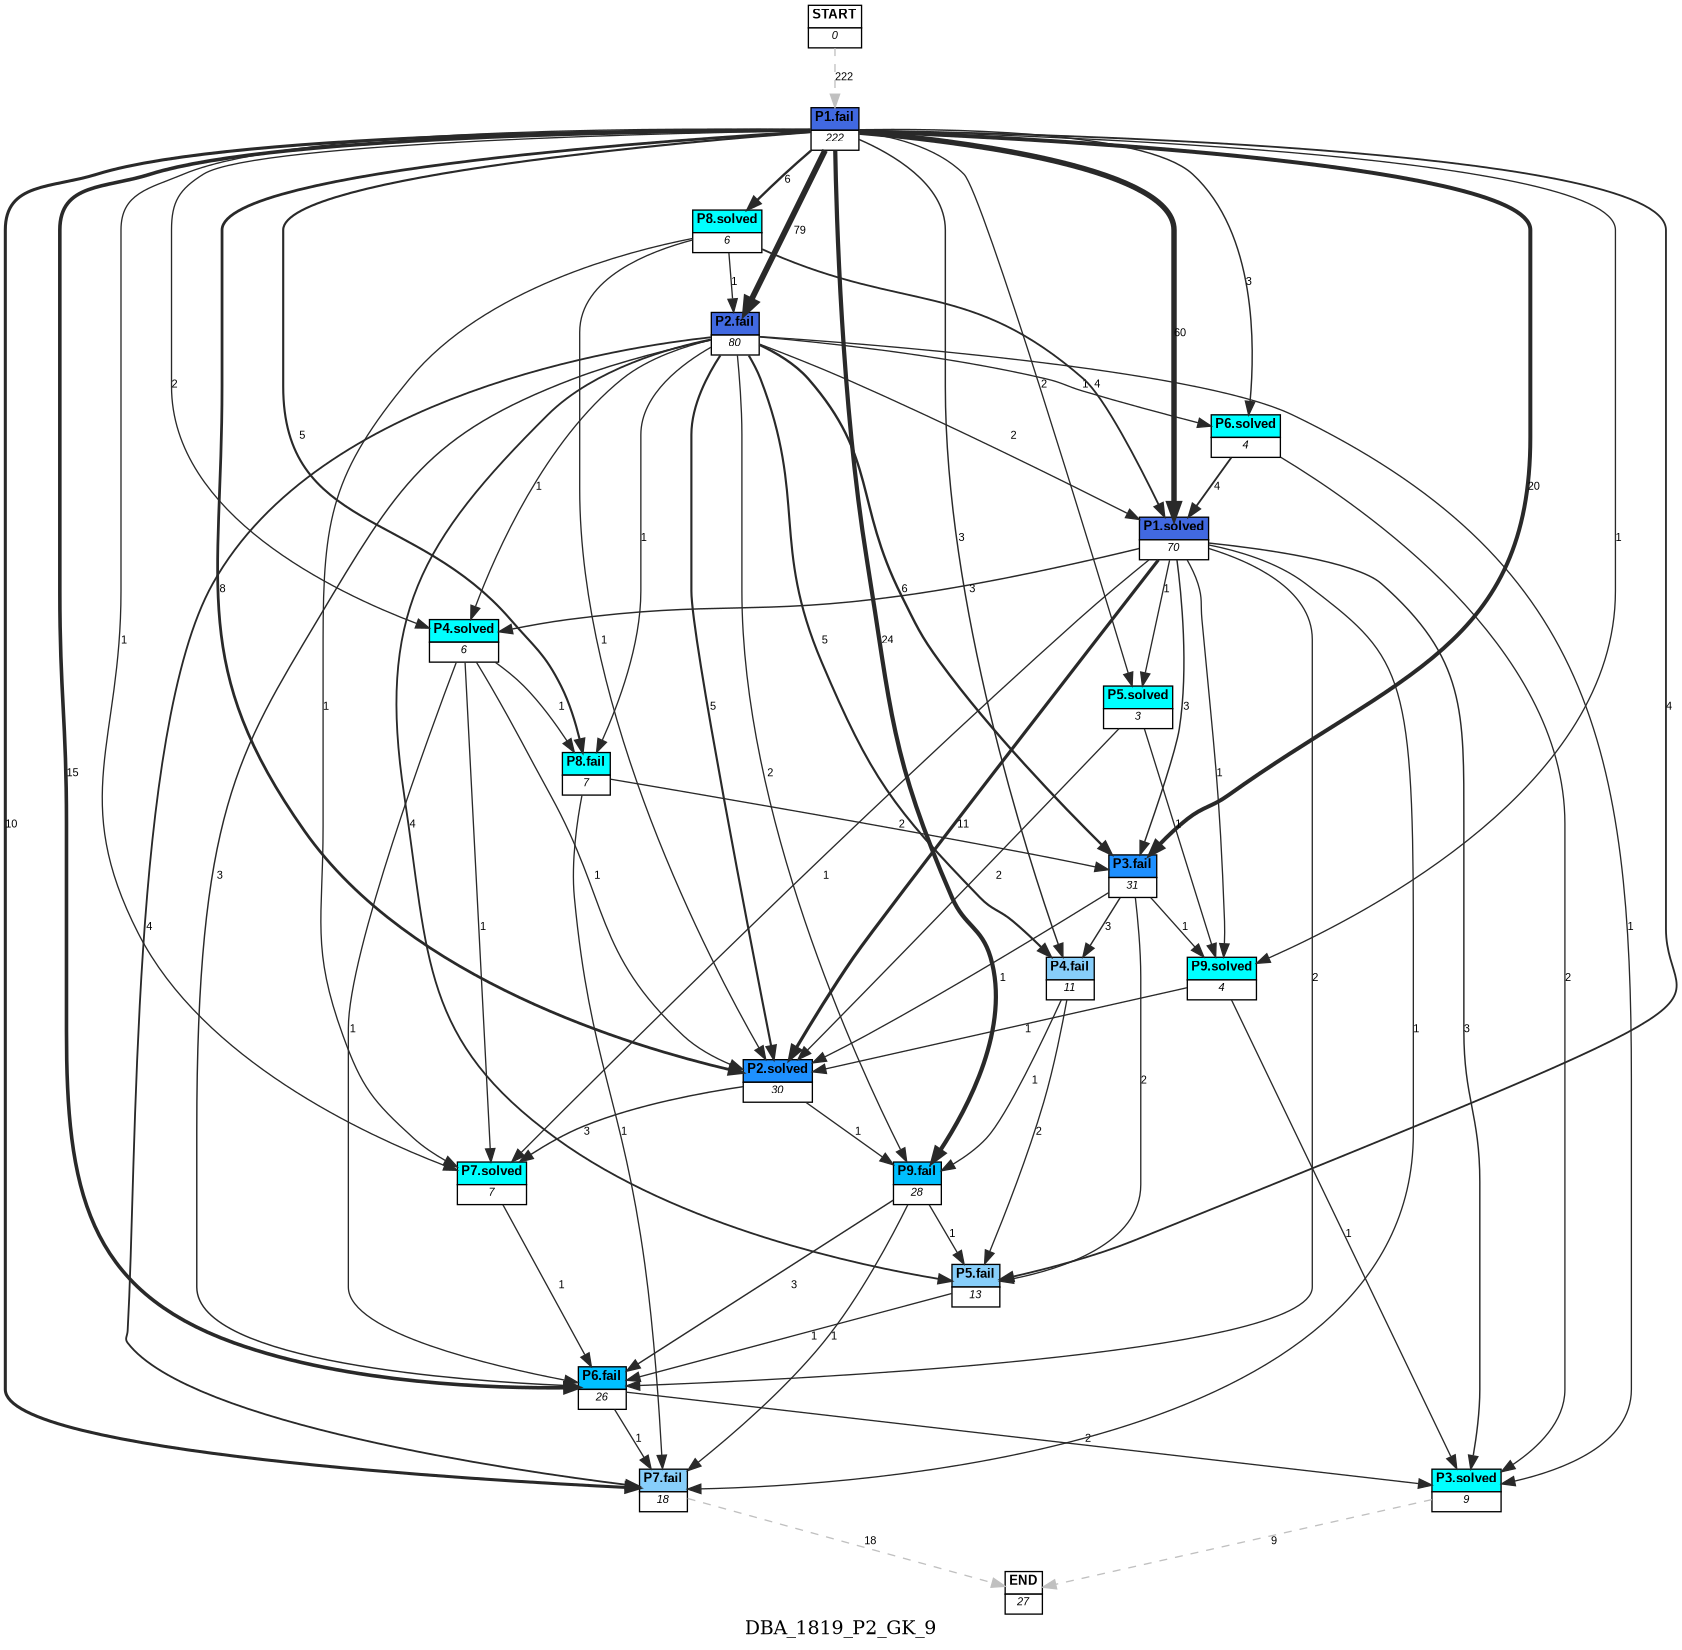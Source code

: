 digraph DBA_1819_P2_GK_9 {
	label=DBA_1819_P2_GK_9;
	dpi = 150
	size="16,11!";
	margin = 0;
"START" [shape=plain, label=<<table border="0" cellborder="1" cellspacing="0"><tr><td bgcolor="white"><FONT face="Arial" POINT-SIZE="10"><b>START</b></FONT></td></tr><tr><td bgcolor="white"><FONT face="Arial" POINT-SIZE="8"><i>0</i></FONT></td></tr></table>>]

"P1.fail" [shape=plain, label=<<table border="0" cellborder="1" cellspacing="0"><tr><td bgcolor="royalblue"><FONT face="Arial" POINT-SIZE="10"><b>P1.fail</b></FONT></td></tr><tr><td bgcolor="white"><FONT face="Arial" POINT-SIZE="8"><i>222</i></FONT></td></tr></table>>]

"P2.fail" [shape=plain, label=<<table border="0" cellborder="1" cellspacing="0"><tr><td bgcolor="royalblue"><FONT face="Arial" POINT-SIZE="10"><b>P2.fail</b></FONT></td></tr><tr><td bgcolor="white"><FONT face="Arial" POINT-SIZE="8"><i>80</i></FONT></td></tr></table>>]

"P9.fail" [shape=plain, label=<<table border="0" cellborder="1" cellspacing="0"><tr><td bgcolor="deepskyblue"><FONT face="Arial" POINT-SIZE="10"><b>P9.fail</b></FONT></td></tr><tr><td bgcolor="white"><FONT face="Arial" POINT-SIZE="8"><i>28</i></FONT></td></tr></table>>]

"P3.fail" [shape=plain, label=<<table border="0" cellborder="1" cellspacing="0"><tr><td bgcolor="dodgerblue"><FONT face="Arial" POINT-SIZE="10"><b>P3.fail</b></FONT></td></tr><tr><td bgcolor="white"><FONT face="Arial" POINT-SIZE="8"><i>31</i></FONT></td></tr></table>>]

"P4.fail" [shape=plain, label=<<table border="0" cellborder="1" cellspacing="0"><tr><td bgcolor="lightskyblue"><FONT face="Arial" POINT-SIZE="10"><b>P4.fail</b></FONT></td></tr><tr><td bgcolor="white"><FONT face="Arial" POINT-SIZE="8"><i>11</i></FONT></td></tr></table>>]

"P8.fail" [shape=plain, label=<<table border="0" cellborder="1" cellspacing="0"><tr><td bgcolor="aqua"><FONT face="Arial" POINT-SIZE="10"><b>P8.fail</b></FONT></td></tr><tr><td bgcolor="white"><FONT face="Arial" POINT-SIZE="8"><i>7</i></FONT></td></tr></table>>]

"P7.fail" [shape=plain, label=<<table border="0" cellborder="1" cellspacing="0"><tr><td bgcolor="lightskyblue"><FONT face="Arial" POINT-SIZE="10"><b>P7.fail</b></FONT></td></tr><tr><td bgcolor="white"><FONT face="Arial" POINT-SIZE="8"><i>18</i></FONT></td></tr></table>>]

"P5.fail" [shape=plain, label=<<table border="0" cellborder="1" cellspacing="0"><tr><td bgcolor="lightskyblue"><FONT face="Arial" POINT-SIZE="10"><b>P5.fail</b></FONT></td></tr><tr><td bgcolor="white"><FONT face="Arial" POINT-SIZE="8"><i>13</i></FONT></td></tr></table>>]

"P6.fail" [shape=plain, label=<<table border="0" cellborder="1" cellspacing="0"><tr><td bgcolor="deepskyblue"><FONT face="Arial" POINT-SIZE="10"><b>P6.fail</b></FONT></td></tr><tr><td bgcolor="white"><FONT face="Arial" POINT-SIZE="8"><i>26</i></FONT></td></tr></table>>]

"P1.solved" [shape=plain, label=<<table border="0" cellborder="1" cellspacing="0"><tr><td bgcolor="royalblue"><FONT face="Arial" POINT-SIZE="10"><b>P1.solved</b></FONT></td></tr><tr><td bgcolor="white"><FONT face="Arial" POINT-SIZE="8"><i>70</i></FONT></td></tr></table>>]

"P2.solved" [shape=plain, label=<<table border="0" cellborder="1" cellspacing="0"><tr><td bgcolor="dodgerblue"><FONT face="Arial" POINT-SIZE="10"><b>P2.solved</b></FONT></td></tr><tr><td bgcolor="white"><FONT face="Arial" POINT-SIZE="8"><i>30</i></FONT></td></tr></table>>]

"P3.solved" [shape=plain, label=<<table border="0" cellborder="1" cellspacing="0"><tr><td bgcolor="aqua"><FONT face="Arial" POINT-SIZE="10"><b>P3.solved</b></FONT></td></tr><tr><td bgcolor="white"><FONT face="Arial" POINT-SIZE="8"><i>9</i></FONT></td></tr></table>>]

"P8.solved" [shape=plain, label=<<table border="0" cellborder="1" cellspacing="0"><tr><td bgcolor="aqua"><FONT face="Arial" POINT-SIZE="10"><b>P8.solved</b></FONT></td></tr><tr><td bgcolor="white"><FONT face="Arial" POINT-SIZE="8"><i>6</i></FONT></td></tr></table>>]

"P7.solved" [shape=plain, label=<<table border="0" cellborder="1" cellspacing="0"><tr><td bgcolor="aqua"><FONT face="Arial" POINT-SIZE="10"><b>P7.solved</b></FONT></td></tr><tr><td bgcolor="white"><FONT face="Arial" POINT-SIZE="8"><i>7</i></FONT></td></tr></table>>]

"P4.solved" [shape=plain, label=<<table border="0" cellborder="1" cellspacing="0"><tr><td bgcolor="aqua"><FONT face="Arial" POINT-SIZE="10"><b>P4.solved</b></FONT></td></tr><tr><td bgcolor="white"><FONT face="Arial" POINT-SIZE="8"><i>6</i></FONT></td></tr></table>>]

"P9.solved" [shape=plain, label=<<table border="0" cellborder="1" cellspacing="0"><tr><td bgcolor="aqua"><FONT face="Arial" POINT-SIZE="10"><b>P9.solved</b></FONT></td></tr><tr><td bgcolor="white"><FONT face="Arial" POINT-SIZE="8"><i>4</i></FONT></td></tr></table>>]

"P6.solved" [shape=plain, label=<<table border="0" cellborder="1" cellspacing="0"><tr><td bgcolor="aqua"><FONT face="Arial" POINT-SIZE="10"><b>P6.solved</b></FONT></td></tr><tr><td bgcolor="white"><FONT face="Arial" POINT-SIZE="8"><i>4</i></FONT></td></tr></table>>]

"P5.solved" [shape=plain, label=<<table border="0" cellborder="1" cellspacing="0"><tr><td bgcolor="aqua"><FONT face="Arial" POINT-SIZE="10"><b>P5.solved</b></FONT></td></tr><tr><td bgcolor="white"><FONT face="Arial" POINT-SIZE="8"><i>3</i></FONT></td></tr></table>>]

"END" [shape=plain, label=<<table border="0" cellborder="1" cellspacing="0"><tr><td bgcolor="white"><FONT face="Arial" POINT-SIZE="10"><b>END</b></FONT></td></tr><tr><td bgcolor="white"><FONT face="Arial" POINT-SIZE="8"><i>27</i></FONT></td></tr></table>>]

"START" -> "P1.fail" [ style = dashed color=grey label ="222" labelfloat=false fontname="Arial" fontsize=8]

"P1.fail" -> "P2.fail" [ color=grey16 penwidth = "4.36944785246702"label ="79" labelfloat=false fontname="Arial" fontsize=8]

"P1.fail" -> "P9.fail" [ color=grey16 penwidth = "3.17805383034795"label ="24" labelfloat=false fontname="Arial" fontsize=8]

"P1.fail" -> "P3.fail" [ color=grey16 penwidth = "2.99573227355399"label ="20" labelfloat=false fontname="Arial" fontsize=8]

"P1.fail" -> "P4.fail" [ color=grey16 penwidth = "1.09861228866811"label ="3" labelfloat=false fontname="Arial" fontsize=8]

"P1.fail" -> "P8.fail" [ color=grey16 penwidth = "1.6094379124341"label ="5" labelfloat=false fontname="Arial" fontsize=8]

"P1.fail" -> "P7.fail" [ color=grey16 penwidth = "2.30258509299405"label ="10" labelfloat=false fontname="Arial" fontsize=8]

"P1.fail" -> "P5.fail" [ color=grey16 penwidth = "1.38629436111989"label ="4" labelfloat=false fontname="Arial" fontsize=8]

"P1.fail" -> "P6.fail" [ color=grey16 penwidth = "2.70805020110221"label ="15" labelfloat=false fontname="Arial" fontsize=8]

"P1.fail" -> "P1.solved" [ color=grey16 penwidth = "4.0943445622221"label ="60" labelfloat=false fontname="Arial" fontsize=8]

"P1.fail" -> "P2.solved" [ color=grey16 penwidth = "2.07944154167984"label ="8" labelfloat=false fontname="Arial" fontsize=8]

"P1.fail" -> "P8.solved" [ color=grey16 penwidth = "1.79175946922805"label ="6" labelfloat=false fontname="Arial" fontsize=8]

"P1.fail" -> "P7.solved" [ color=grey16 penwidth = "1"label ="1" labelfloat=false fontname="Arial" fontsize=8]

"P1.fail" -> "P4.solved" [ color=grey16 penwidth = "1"label ="2" labelfloat=false fontname="Arial" fontsize=8]

"P1.fail" -> "P9.solved" [ color=grey16 penwidth = "1"label ="1" labelfloat=false fontname="Arial" fontsize=8]

"P1.fail" -> "P6.solved" [ color=grey16 penwidth = "1.09861228866811"label ="3" labelfloat=false fontname="Arial" fontsize=8]

"P1.fail" -> "P5.solved" [ color=grey16 penwidth = "1"label ="2" labelfloat=false fontname="Arial" fontsize=8]

"P2.fail" -> "P9.fail" [ color=grey16 penwidth = "1"label ="2" labelfloat=false fontname="Arial" fontsize=8]

"P2.fail" -> "P3.fail" [ color=grey16 penwidth = "1.79175946922805"label ="6" labelfloat=false fontname="Arial" fontsize=8]

"P2.fail" -> "P4.fail" [ color=grey16 penwidth = "1.6094379124341"label ="5" labelfloat=false fontname="Arial" fontsize=8]

"P2.fail" -> "P8.fail" [ color=grey16 penwidth = "1"label ="1" labelfloat=false fontname="Arial" fontsize=8]

"P2.fail" -> "P7.fail" [ color=grey16 penwidth = "1.38629436111989"label ="4" labelfloat=false fontname="Arial" fontsize=8]

"P2.fail" -> "P5.fail" [ color=grey16 penwidth = "1.38629436111989"label ="4" labelfloat=false fontname="Arial" fontsize=8]

"P2.fail" -> "P6.fail" [ color=grey16 penwidth = "1.09861228866811"label ="3" labelfloat=false fontname="Arial" fontsize=8]

"P2.fail" -> "P1.solved" [ color=grey16 penwidth = "1"label ="2" labelfloat=false fontname="Arial" fontsize=8]

"P2.fail" -> "P2.solved" [ color=grey16 penwidth = "1.6094379124341"label ="5" labelfloat=false fontname="Arial" fontsize=8]

"P2.fail" -> "P3.solved" [ color=grey16 penwidth = "1"label ="1" labelfloat=false fontname="Arial" fontsize=8]

"P2.fail" -> "P4.solved" [ color=grey16 penwidth = "1"label ="1" labelfloat=false fontname="Arial" fontsize=8]

"P2.fail" -> "P6.solved" [ color=grey16 penwidth = "1"label ="1" labelfloat=false fontname="Arial" fontsize=8]

"P9.fail" -> "P7.fail" [ color=grey16 penwidth = "1"label ="1" labelfloat=false fontname="Arial" fontsize=8]

"P9.fail" -> "P5.fail" [ color=grey16 penwidth = "1"label ="1" labelfloat=false fontname="Arial" fontsize=8]

"P9.fail" -> "P6.fail" [ color=grey16 penwidth = "1.09861228866811"label ="3" labelfloat=false fontname="Arial" fontsize=8]

"P3.fail" -> "P4.fail" [ color=grey16 penwidth = "1.09861228866811"label ="3" labelfloat=false fontname="Arial" fontsize=8]

"P3.fail" -> "P5.fail" [ color=grey16 penwidth = "1"label ="2" labelfloat=false fontname="Arial" fontsize=8]

"P3.fail" -> "P2.solved" [ color=grey16 penwidth = "1"label ="1" labelfloat=false fontname="Arial" fontsize=8]

"P3.fail" -> "P9.solved" [ color=grey16 penwidth = "1"label ="1" labelfloat=false fontname="Arial" fontsize=8]

"P4.fail" -> "P9.fail" [ color=grey16 penwidth = "1"label ="1" labelfloat=false fontname="Arial" fontsize=8]

"P4.fail" -> "P5.fail" [ color=grey16 penwidth = "1"label ="2" labelfloat=false fontname="Arial" fontsize=8]

"P8.fail" -> "P3.fail" [ color=grey16 penwidth = "1"label ="2" labelfloat=false fontname="Arial" fontsize=8]

"P8.fail" -> "P7.fail" [ color=grey16 penwidth = "1"label ="1" labelfloat=false fontname="Arial" fontsize=8]

"P7.fail" -> "END" [ style = dashed color=grey label ="18" labelfloat=false fontname="Arial" fontsize=8]

"P5.fail" -> "P6.fail" [ color=grey16 penwidth = "1"label ="1" labelfloat=false fontname="Arial" fontsize=8]

"P6.fail" -> "P7.fail" [ color=grey16 penwidth = "1"label ="1" labelfloat=false fontname="Arial" fontsize=8]

"P6.fail" -> "P3.solved" [ color=grey16 penwidth = "1"label ="2" labelfloat=false fontname="Arial" fontsize=8]

"P1.solved" -> "P3.fail" [ color=grey16 penwidth = "1.09861228866811"label ="3" labelfloat=false fontname="Arial" fontsize=8]

"P1.solved" -> "P7.fail" [ color=grey16 penwidth = "1"label ="1" labelfloat=false fontname="Arial" fontsize=8]

"P1.solved" -> "P6.fail" [ color=grey16 penwidth = "1"label ="2" labelfloat=false fontname="Arial" fontsize=8]

"P1.solved" -> "P2.solved" [ color=grey16 penwidth = "2.39789527279837"label ="11" labelfloat=false fontname="Arial" fontsize=8]

"P1.solved" -> "P3.solved" [ color=grey16 penwidth = "1.09861228866811"label ="3" labelfloat=false fontname="Arial" fontsize=8]

"P1.solved" -> "P7.solved" [ color=grey16 penwidth = "1"label ="1" labelfloat=false fontname="Arial" fontsize=8]

"P1.solved" -> "P4.solved" [ color=grey16 penwidth = "1.09861228866811"label ="3" labelfloat=false fontname="Arial" fontsize=8]

"P1.solved" -> "P9.solved" [ color=grey16 penwidth = "1"label ="1" labelfloat=false fontname="Arial" fontsize=8]

"P1.solved" -> "P5.solved" [ color=grey16 penwidth = "1"label ="1" labelfloat=false fontname="Arial" fontsize=8]

"P2.solved" -> "P9.fail" [ color=grey16 penwidth = "1"label ="1" labelfloat=false fontname="Arial" fontsize=8]

"P2.solved" -> "P7.solved" [ color=grey16 penwidth = "1.09861228866811"label ="3" labelfloat=false fontname="Arial" fontsize=8]

"P3.solved" -> "END" [ style = dashed color=grey label ="9" labelfloat=false fontname="Arial" fontsize=8]

"P8.solved" -> "P2.fail" [ color=grey16 penwidth = "1"label ="1" labelfloat=false fontname="Arial" fontsize=8]

"P8.solved" -> "P1.solved" [ color=grey16 penwidth = "1.38629436111989"label ="4" labelfloat=false fontname="Arial" fontsize=8]

"P8.solved" -> "P2.solved" [ color=grey16 penwidth = "1"label ="1" labelfloat=false fontname="Arial" fontsize=8]

"P8.solved" -> "P7.solved" [ color=grey16 penwidth = "1"label ="1" labelfloat=false fontname="Arial" fontsize=8]

"P7.solved" -> "P6.fail" [ color=grey16 penwidth = "1"label ="1" labelfloat=false fontname="Arial" fontsize=8]

"P4.solved" -> "P8.fail" [ color=grey16 penwidth = "1"label ="1" labelfloat=false fontname="Arial" fontsize=8]

"P4.solved" -> "P6.fail" [ color=grey16 penwidth = "1"label ="1" labelfloat=false fontname="Arial" fontsize=8]

"P4.solved" -> "P2.solved" [ color=grey16 penwidth = "1"label ="1" labelfloat=false fontname="Arial" fontsize=8]

"P4.solved" -> "P7.solved" [ color=grey16 penwidth = "1"label ="1" labelfloat=false fontname="Arial" fontsize=8]

"P9.solved" -> "P2.solved" [ color=grey16 penwidth = "1"label ="1" labelfloat=false fontname="Arial" fontsize=8]

"P9.solved" -> "P3.solved" [ color=grey16 penwidth = "1"label ="1" labelfloat=false fontname="Arial" fontsize=8]

"P6.solved" -> "P1.solved" [ color=grey16 penwidth = "1.38629436111989"label ="4" labelfloat=false fontname="Arial" fontsize=8]

"P6.solved" -> "P3.solved" [ color=grey16 penwidth = "1"label ="2" labelfloat=false fontname="Arial" fontsize=8]

"P5.solved" -> "P2.solved" [ color=grey16 penwidth = "1"label ="2" labelfloat=false fontname="Arial" fontsize=8]

"P5.solved" -> "P9.solved" [ color=grey16 penwidth = "1"label ="1" labelfloat=false fontname="Arial" fontsize=8]

}
